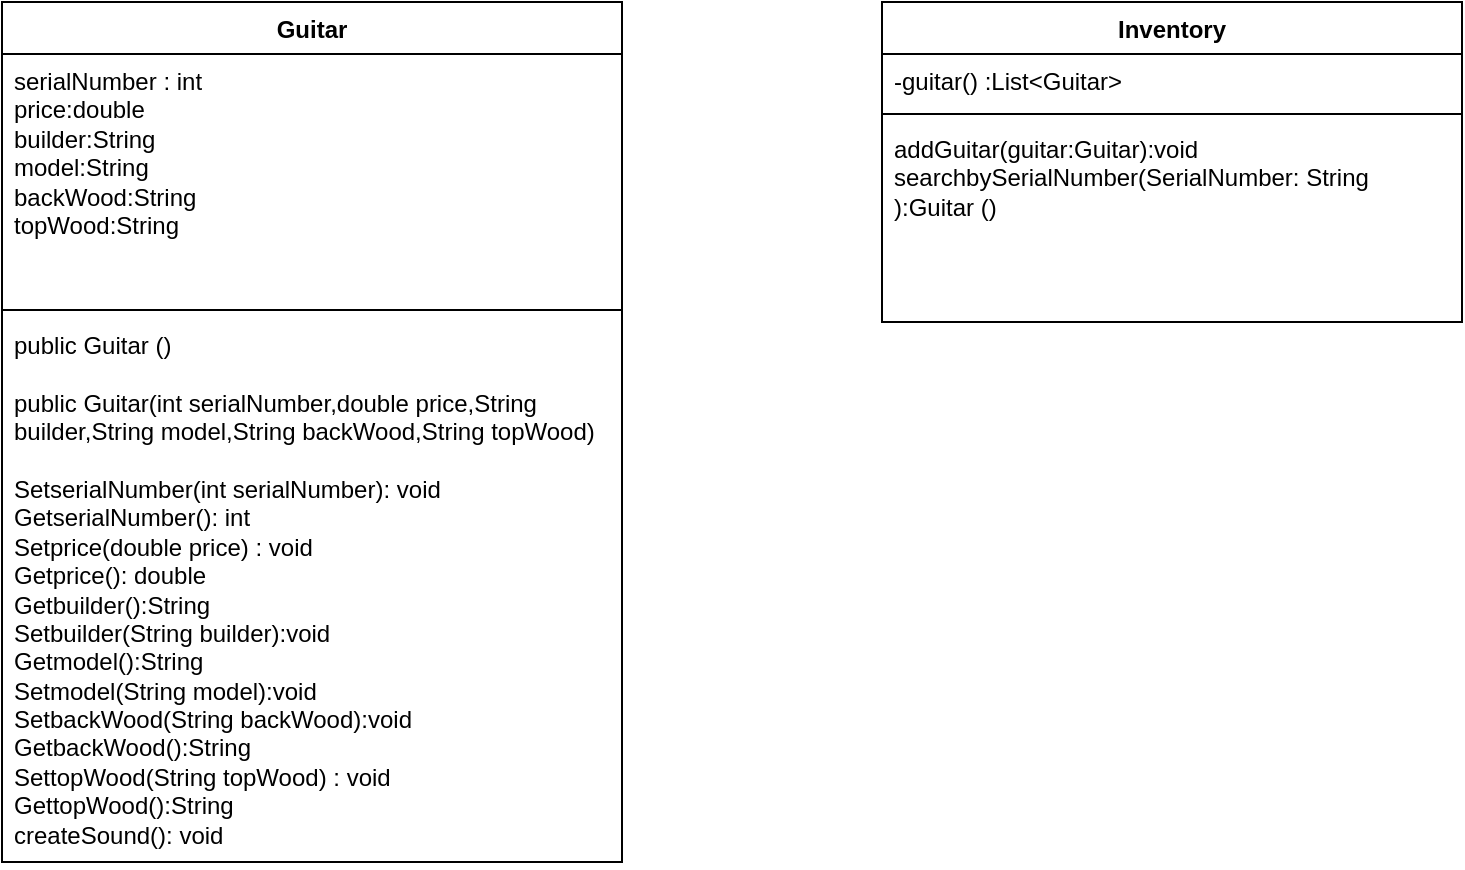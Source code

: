 <mxfile version="21.3.6" type="device">
  <diagram id="KvvrwMuVlmMxPgiAzHgi" name="Page-1">
    <mxGraphModel dx="1050" dy="1649" grid="1" gridSize="10" guides="1" tooltips="1" connect="1" arrows="1" fold="1" page="1" pageScale="1" pageWidth="850" pageHeight="1100" math="0" shadow="0">
      <root>
        <mxCell id="0" />
        <mxCell id="1" parent="0" />
        <mxCell id="043dj27RT6WfqoquZcTv-1" value="Guitar" style="swimlane;fontStyle=1;align=center;verticalAlign=top;childLayout=stackLayout;horizontal=1;startSize=26;horizontalStack=0;resizeParent=1;resizeParentMax=0;resizeLast=0;collapsible=1;marginBottom=0;whiteSpace=wrap;html=1;" parent="1" vertex="1">
          <mxGeometry x="160" y="-870" width="310" height="430" as="geometry" />
        </mxCell>
        <mxCell id="043dj27RT6WfqoquZcTv-2" value="serialNumber : int&lt;br&gt;price:double&lt;br&gt;builder:String&lt;br&gt;model:String&lt;br&gt;backWood:String&lt;br&gt;topWood:String" style="text;strokeColor=none;fillColor=none;align=left;verticalAlign=top;spacingLeft=4;spacingRight=4;overflow=hidden;rotatable=0;points=[[0,0.5],[1,0.5]];portConstraint=eastwest;whiteSpace=wrap;html=1;" parent="043dj27RT6WfqoquZcTv-1" vertex="1">
          <mxGeometry y="26" width="310" height="124" as="geometry" />
        </mxCell>
        <mxCell id="043dj27RT6WfqoquZcTv-3" value="" style="line;strokeWidth=1;fillColor=none;align=left;verticalAlign=middle;spacingTop=-1;spacingLeft=3;spacingRight=3;rotatable=0;labelPosition=right;points=[];portConstraint=eastwest;strokeColor=inherit;" parent="043dj27RT6WfqoquZcTv-1" vertex="1">
          <mxGeometry y="150" width="310" height="8" as="geometry" />
        </mxCell>
        <mxCell id="043dj27RT6WfqoquZcTv-4" value="public Guitar ()&lt;br&gt;&lt;br&gt;public Guitar(int serialNumber,double price,String builder,String model,String backWood,String topWood)&lt;br&gt;&lt;br&gt;SetserialNumber(int serialNumber): void&lt;br&gt;GetserialNumber(): int&lt;br&gt;Setprice(double price) : void&amp;nbsp;&lt;br&gt;Getprice(): double&lt;br&gt;Getbuilder():String&lt;br&gt;Setbuilder(String builder):void&lt;br&gt;Getmodel():String&lt;br&gt;Setmodel(String model):void&lt;br&gt;SetbackWood(String backWood):void&lt;br&gt;GetbackWood():String&lt;br&gt;SettopWood(String topWood) : void&lt;br&gt;GettopWood():String&lt;br&gt;createSound(): void" style="text;strokeColor=none;fillColor=none;align=left;verticalAlign=top;spacingLeft=4;spacingRight=4;overflow=hidden;rotatable=0;points=[[0,0.5],[1,0.5]];portConstraint=eastwest;whiteSpace=wrap;html=1;" parent="043dj27RT6WfqoquZcTv-1" vertex="1">
          <mxGeometry y="158" width="310" height="272" as="geometry" />
        </mxCell>
        <mxCell id="p-kA9jbt-NqNTZG3fOJ--1" value="Inventory" style="swimlane;fontStyle=1;align=center;verticalAlign=top;childLayout=stackLayout;horizontal=1;startSize=26;horizontalStack=0;resizeParent=1;resizeParentMax=0;resizeLast=0;collapsible=1;marginBottom=0;whiteSpace=wrap;html=1;" vertex="1" parent="1">
          <mxGeometry x="600" y="-870" width="290" height="160" as="geometry" />
        </mxCell>
        <mxCell id="p-kA9jbt-NqNTZG3fOJ--2" value="-guitar() :List&amp;lt;Guitar&amp;gt;" style="text;strokeColor=none;fillColor=none;align=left;verticalAlign=top;spacingLeft=4;spacingRight=4;overflow=hidden;rotatable=0;points=[[0,0.5],[1,0.5]];portConstraint=eastwest;whiteSpace=wrap;html=1;" vertex="1" parent="p-kA9jbt-NqNTZG3fOJ--1">
          <mxGeometry y="26" width="290" height="26" as="geometry" />
        </mxCell>
        <mxCell id="p-kA9jbt-NqNTZG3fOJ--3" value="" style="line;strokeWidth=1;fillColor=none;align=left;verticalAlign=middle;spacingTop=-1;spacingLeft=3;spacingRight=3;rotatable=0;labelPosition=right;points=[];portConstraint=eastwest;strokeColor=inherit;" vertex="1" parent="p-kA9jbt-NqNTZG3fOJ--1">
          <mxGeometry y="52" width="290" height="8" as="geometry" />
        </mxCell>
        <mxCell id="p-kA9jbt-NqNTZG3fOJ--4" value="addGuitar(guitar:Guitar):void&lt;br&gt;searchbySerialNumber(SerialNumber: String ):Guitar ()&amp;nbsp;" style="text;strokeColor=none;fillColor=none;align=left;verticalAlign=top;spacingLeft=4;spacingRight=4;overflow=hidden;rotatable=0;points=[[0,0.5],[1,0.5]];portConstraint=eastwest;whiteSpace=wrap;html=1;" vertex="1" parent="p-kA9jbt-NqNTZG3fOJ--1">
          <mxGeometry y="60" width="290" height="100" as="geometry" />
        </mxCell>
      </root>
    </mxGraphModel>
  </diagram>
</mxfile>
